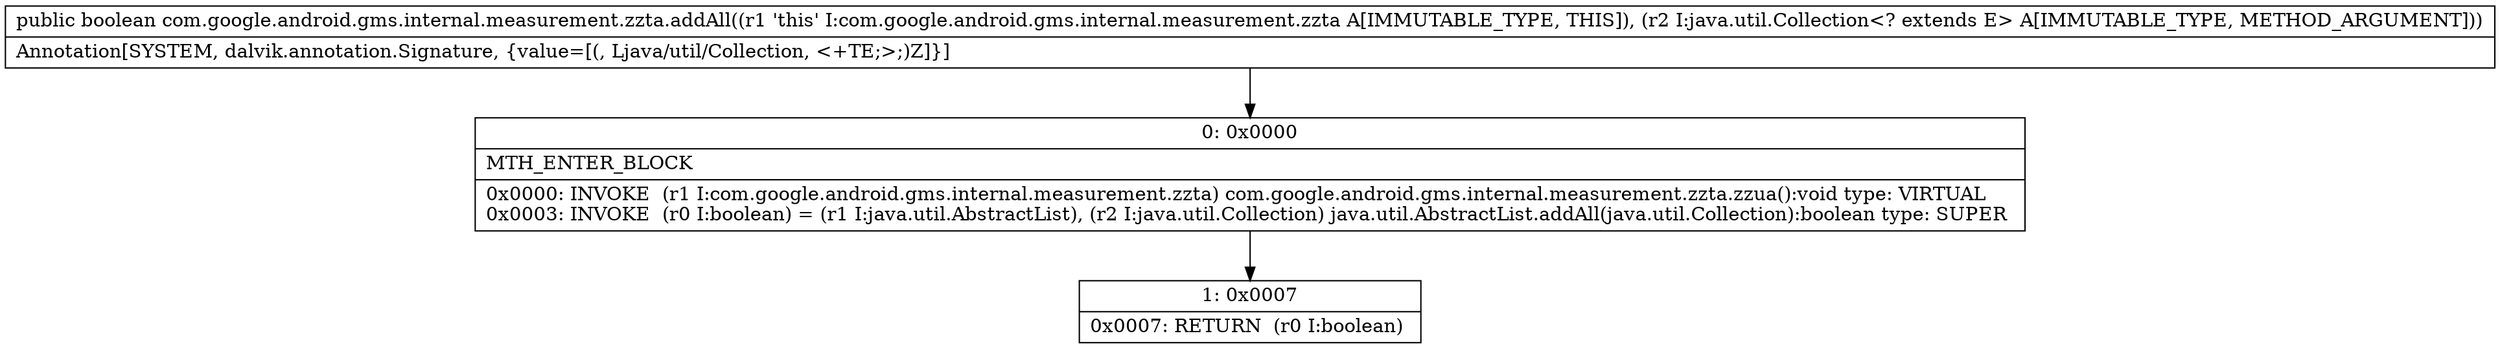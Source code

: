 digraph "CFG forcom.google.android.gms.internal.measurement.zzta.addAll(Ljava\/util\/Collection;)Z" {
Node_0 [shape=record,label="{0\:\ 0x0000|MTH_ENTER_BLOCK\l|0x0000: INVOKE  (r1 I:com.google.android.gms.internal.measurement.zzta) com.google.android.gms.internal.measurement.zzta.zzua():void type: VIRTUAL \l0x0003: INVOKE  (r0 I:boolean) = (r1 I:java.util.AbstractList), (r2 I:java.util.Collection) java.util.AbstractList.addAll(java.util.Collection):boolean type: SUPER \l}"];
Node_1 [shape=record,label="{1\:\ 0x0007|0x0007: RETURN  (r0 I:boolean) \l}"];
MethodNode[shape=record,label="{public boolean com.google.android.gms.internal.measurement.zzta.addAll((r1 'this' I:com.google.android.gms.internal.measurement.zzta A[IMMUTABLE_TYPE, THIS]), (r2 I:java.util.Collection\<? extends E\> A[IMMUTABLE_TYPE, METHOD_ARGUMENT]))  | Annotation[SYSTEM, dalvik.annotation.Signature, \{value=[(, Ljava\/util\/Collection, \<+TE;\>;)Z]\}]\l}"];
MethodNode -> Node_0;
Node_0 -> Node_1;
}

